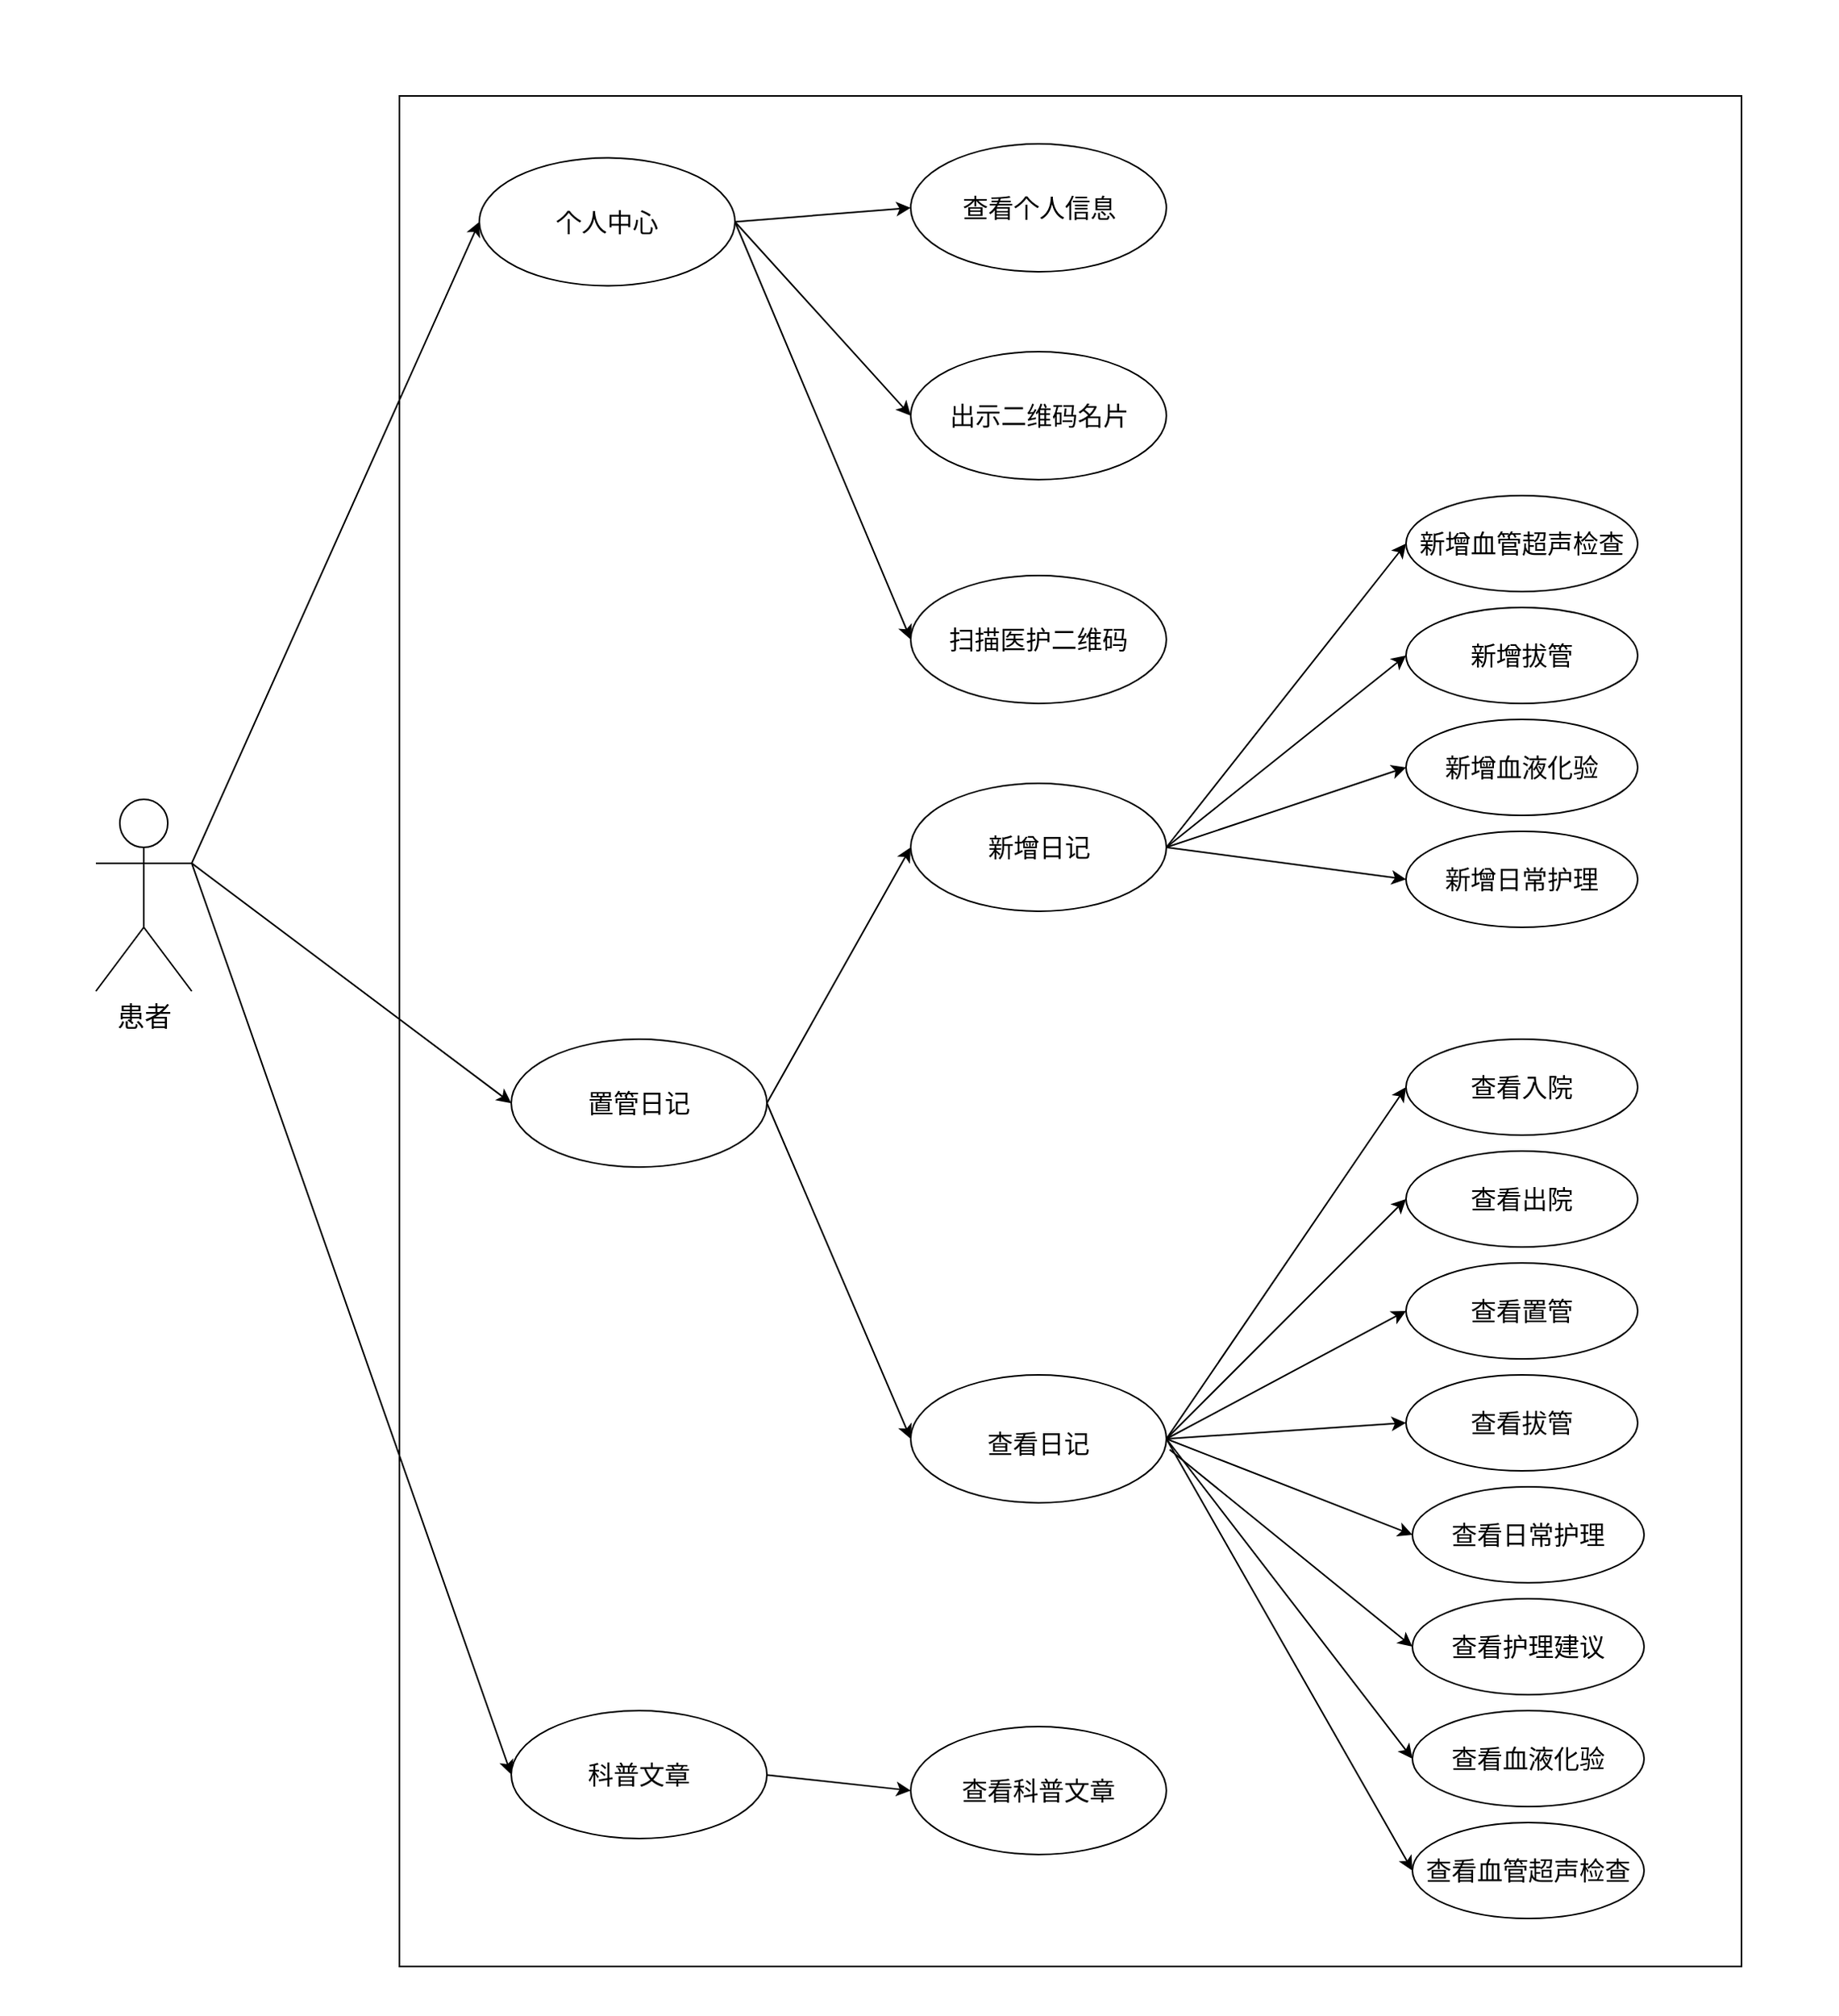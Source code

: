 <mxfile version="24.2.5" type="github">
  <diagram name="第 1 页" id="OYcW2uTUYdhTHn-6jK9l">
    <mxGraphModel dx="1805" dy="1188" grid="1" gridSize="10" guides="1" tooltips="1" connect="1" arrows="1" fold="1" page="1" pageScale="1" pageWidth="827" pageHeight="1169" math="0" shadow="0">
      <root>
        <mxCell id="0" />
        <mxCell id="1" parent="0" />
        <mxCell id="hH24DwUfG-L9LBzl9QDe-16" value="" style="rounded=0;whiteSpace=wrap;html=1;strokeColor=none;movable=1;resizable=1;rotatable=1;deletable=1;editable=1;locked=0;connectable=1;" parent="1" vertex="1">
          <mxGeometry x="60" y="160" width="1150" height="1260" as="geometry" />
        </mxCell>
        <mxCell id="hH24DwUfG-L9LBzl9QDe-21" value="" style="rounded=0;whiteSpace=wrap;html=1;movable=1;resizable=1;rotatable=1;deletable=1;editable=1;locked=0;connectable=1;" parent="1" vertex="1">
          <mxGeometry x="310" y="220" width="840" height="1170" as="geometry" />
        </mxCell>
        <mxCell id="hH24DwUfG-L9LBzl9QDe-2" value="患者" style="shape=umlActor;verticalLabelPosition=bottom;verticalAlign=top;html=1;outlineConnect=0;fontSize=17;" parent="1" vertex="1">
          <mxGeometry x="120" y="660" width="60" height="120" as="geometry" />
        </mxCell>
        <mxCell id="hH24DwUfG-L9LBzl9QDe-3" value="" style="endArrow=classic;html=1;rounded=0;exitX=1;exitY=0.333;exitDx=0;exitDy=0;exitPerimeter=0;entryX=0;entryY=0.5;entryDx=0;entryDy=0;" parent="1" source="hH24DwUfG-L9LBzl9QDe-2" target="hH24DwUfG-L9LBzl9QDe-6" edge="1">
          <mxGeometry width="50" height="50" relative="1" as="geometry">
            <mxPoint x="360" y="610" as="sourcePoint" />
            <mxPoint x="410" y="560" as="targetPoint" />
          </mxGeometry>
        </mxCell>
        <mxCell id="hH24DwUfG-L9LBzl9QDe-5" value="" style="group" parent="1" vertex="1" connectable="0">
          <mxGeometry x="380" y="810" width="160" height="80" as="geometry" />
        </mxCell>
        <mxCell id="3BRyoLbbDai9Dq2WdyD8-3" value="" style="group" vertex="1" connectable="0" parent="hH24DwUfG-L9LBzl9QDe-5">
          <mxGeometry width="160" height="80" as="geometry" />
        </mxCell>
        <mxCell id="hH24DwUfG-L9LBzl9QDe-6" value="" style="ellipse;whiteSpace=wrap;html=1;" parent="3BRyoLbbDai9Dq2WdyD8-3" vertex="1">
          <mxGeometry width="160" height="80" as="geometry" />
        </mxCell>
        <mxCell id="hH24DwUfG-L9LBzl9QDe-7" value="&lt;span style=&quot;font-size: 16px;&quot;&gt;置管日记&lt;/span&gt;" style="text;html=1;align=center;verticalAlign=middle;whiteSpace=wrap;rounded=0;" parent="3BRyoLbbDai9Dq2WdyD8-3" vertex="1">
          <mxGeometry x="35" y="25" width="90" height="30" as="geometry" />
        </mxCell>
        <mxCell id="hH24DwUfG-L9LBzl9QDe-17" value="" style="endArrow=classic;html=1;rounded=0;exitX=1;exitY=0.5;exitDx=0;exitDy=0;entryX=0;entryY=0.5;entryDx=0;entryDy=0;" parent="1" source="hH24DwUfG-L9LBzl9QDe-6" target="hH24DwUfG-L9LBzl9QDe-19" edge="1">
          <mxGeometry width="50" height="50" relative="1" as="geometry">
            <mxPoint x="610" y="430" as="sourcePoint" />
            <mxPoint x="760" y="380" as="targetPoint" />
          </mxGeometry>
        </mxCell>
        <mxCell id="hH24DwUfG-L9LBzl9QDe-18" value="" style="group" parent="1" vertex="1" connectable="0">
          <mxGeometry x="630" y="650" width="160" height="80" as="geometry" />
        </mxCell>
        <mxCell id="hH24DwUfG-L9LBzl9QDe-19" value="" style="ellipse;whiteSpace=wrap;html=1;" parent="hH24DwUfG-L9LBzl9QDe-18" vertex="1">
          <mxGeometry width="160" height="80" as="geometry" />
        </mxCell>
        <mxCell id="hH24DwUfG-L9LBzl9QDe-20" value="&lt;span style=&quot;font-size: 16px;&quot;&gt;新增日记&lt;/span&gt;" style="text;html=1;align=center;verticalAlign=middle;whiteSpace=wrap;rounded=0;" parent="hH24DwUfG-L9LBzl9QDe-18" vertex="1">
          <mxGeometry x="27.5" y="25" width="105" height="30" as="geometry" />
        </mxCell>
        <mxCell id="hH24DwUfG-L9LBzl9QDe-27" value="" style="endArrow=classic;html=1;rounded=0;exitX=1;exitY=0.5;exitDx=0;exitDy=0;entryX=0;entryY=0.5;entryDx=0;entryDy=0;" parent="1" source="hH24DwUfG-L9LBzl9QDe-6" target="hH24DwUfG-L9LBzl9QDe-29" edge="1">
          <mxGeometry width="50" height="50" relative="1" as="geometry">
            <mxPoint x="520" y="750" as="sourcePoint" />
            <mxPoint x="430" y="720" as="targetPoint" />
          </mxGeometry>
        </mxCell>
        <mxCell id="hH24DwUfG-L9LBzl9QDe-28" value="" style="group" parent="1" vertex="1" connectable="0">
          <mxGeometry x="630" y="1020" width="160" height="80" as="geometry" />
        </mxCell>
        <mxCell id="hH24DwUfG-L9LBzl9QDe-29" value="" style="ellipse;whiteSpace=wrap;html=1;" parent="hH24DwUfG-L9LBzl9QDe-28" vertex="1">
          <mxGeometry width="160" height="80" as="geometry" />
        </mxCell>
        <mxCell id="hH24DwUfG-L9LBzl9QDe-30" value="&lt;span style=&quot;font-size: 16px;&quot;&gt;查看日记&lt;/span&gt;" style="text;html=1;align=center;verticalAlign=middle;whiteSpace=wrap;rounded=0;" parent="hH24DwUfG-L9LBzl9QDe-28" vertex="1">
          <mxGeometry x="35" y="28" width="90" height="30" as="geometry" />
        </mxCell>
        <mxCell id="hH24DwUfG-L9LBzl9QDe-36" value="" style="endArrow=classic;html=1;rounded=0;exitX=1;exitY=0.5;exitDx=0;exitDy=0;entryX=0;entryY=0.5;entryDx=0;entryDy=0;" parent="1" source="hH24DwUfG-L9LBzl9QDe-19" target="hH24DwUfG-L9LBzl9QDe-38" edge="1">
          <mxGeometry width="50" height="50" relative="1" as="geometry">
            <mxPoint x="775" y="740" as="sourcePoint" />
            <mxPoint x="1015" y="510" as="targetPoint" />
          </mxGeometry>
        </mxCell>
        <mxCell id="hH24DwUfG-L9LBzl9QDe-37" value="" style="group" parent="1" vertex="1" connectable="0">
          <mxGeometry x="940" y="470" width="145" height="60" as="geometry" />
        </mxCell>
        <mxCell id="hH24DwUfG-L9LBzl9QDe-38" value="" style="ellipse;whiteSpace=wrap;html=1;" parent="hH24DwUfG-L9LBzl9QDe-37" vertex="1">
          <mxGeometry width="145" height="60" as="geometry" />
        </mxCell>
        <mxCell id="hH24DwUfG-L9LBzl9QDe-39" value="&lt;span style=&quot;font-size: 16px;&quot;&gt;新增血管超声检查&lt;/span&gt;" style="text;html=1;align=center;verticalAlign=middle;whiteSpace=wrap;rounded=0;" parent="hH24DwUfG-L9LBzl9QDe-37" vertex="1">
          <mxGeometry x="7.02" y="18.75" width="130.96" height="22.5" as="geometry" />
        </mxCell>
        <mxCell id="hH24DwUfG-L9LBzl9QDe-64" value="" style="endArrow=classic;html=1;rounded=0;entryX=0;entryY=0.5;entryDx=0;entryDy=0;exitX=1;exitY=0.5;exitDx=0;exitDy=0;" parent="1" source="hH24DwUfG-L9LBzl9QDe-19" target="hH24DwUfG-L9LBzl9QDe-66" edge="1">
          <mxGeometry width="50" height="50" relative="1" as="geometry">
            <mxPoint x="855" y="690" as="sourcePoint" />
            <mxPoint x="1090" y="610" as="targetPoint" />
          </mxGeometry>
        </mxCell>
        <mxCell id="hH24DwUfG-L9LBzl9QDe-65" value="" style="group" parent="1" vertex="1" connectable="0">
          <mxGeometry x="940" y="540" width="145" height="60" as="geometry" />
        </mxCell>
        <mxCell id="hH24DwUfG-L9LBzl9QDe-66" value="" style="ellipse;whiteSpace=wrap;html=1;" parent="hH24DwUfG-L9LBzl9QDe-65" vertex="1">
          <mxGeometry width="145" height="60" as="geometry" />
        </mxCell>
        <mxCell id="hH24DwUfG-L9LBzl9QDe-67" value="&lt;span style=&quot;font-size: 16px;&quot;&gt;新增拔管&lt;/span&gt;" style="text;html=1;align=center;verticalAlign=middle;whiteSpace=wrap;rounded=0;" parent="hH24DwUfG-L9LBzl9QDe-65" vertex="1">
          <mxGeometry x="7.02" y="18.75" width="130.96" height="22.5" as="geometry" />
        </mxCell>
        <mxCell id="hH24DwUfG-L9LBzl9QDe-68" value="" style="endArrow=classic;html=1;rounded=0;exitX=1;exitY=0.5;exitDx=0;exitDy=0;entryX=0;entryY=0.5;entryDx=0;entryDy=0;" parent="1" source="hH24DwUfG-L9LBzl9QDe-19" target="hH24DwUfG-L9LBzl9QDe-70" edge="1">
          <mxGeometry width="50" height="50" relative="1" as="geometry">
            <mxPoint x="765.0" y="710" as="sourcePoint" />
            <mxPoint x="1020" y="650" as="targetPoint" />
          </mxGeometry>
        </mxCell>
        <mxCell id="hH24DwUfG-L9LBzl9QDe-69" value="" style="group" parent="1" vertex="1" connectable="0">
          <mxGeometry x="940" y="610" width="145" height="60" as="geometry" />
        </mxCell>
        <mxCell id="hH24DwUfG-L9LBzl9QDe-70" value="" style="ellipse;whiteSpace=wrap;html=1;" parent="hH24DwUfG-L9LBzl9QDe-69" vertex="1">
          <mxGeometry width="145" height="60" as="geometry" />
        </mxCell>
        <mxCell id="hH24DwUfG-L9LBzl9QDe-71" value="&lt;span style=&quot;font-size: 16px;&quot;&gt;新增血液化验&lt;/span&gt;" style="text;html=1;align=center;verticalAlign=middle;whiteSpace=wrap;rounded=0;" parent="hH24DwUfG-L9LBzl9QDe-69" vertex="1">
          <mxGeometry x="7.02" y="18.75" width="130.96" height="22.5" as="geometry" />
        </mxCell>
        <mxCell id="hH24DwUfG-L9LBzl9QDe-72" value="" style="endArrow=classic;html=1;rounded=0;exitX=1;exitY=0.5;exitDx=0;exitDy=0;entryX=0;entryY=0.5;entryDx=0;entryDy=0;" parent="1" source="hH24DwUfG-L9LBzl9QDe-19" target="hH24DwUfG-L9LBzl9QDe-74" edge="1">
          <mxGeometry width="50" height="50" relative="1" as="geometry">
            <mxPoint x="790" y="650" as="sourcePoint" />
            <mxPoint x="1030" y="710" as="targetPoint" />
          </mxGeometry>
        </mxCell>
        <mxCell id="hH24DwUfG-L9LBzl9QDe-73" value="" style="group" parent="1" vertex="1" connectable="0">
          <mxGeometry x="940" y="680" width="145" height="60" as="geometry" />
        </mxCell>
        <mxCell id="hH24DwUfG-L9LBzl9QDe-74" value="" style="ellipse;whiteSpace=wrap;html=1;" parent="hH24DwUfG-L9LBzl9QDe-73" vertex="1">
          <mxGeometry width="145" height="60" as="geometry" />
        </mxCell>
        <mxCell id="hH24DwUfG-L9LBzl9QDe-75" value="&lt;span style=&quot;font-size: 16px;&quot;&gt;新增日常护理&lt;/span&gt;" style="text;html=1;align=center;verticalAlign=middle;whiteSpace=wrap;rounded=0;" parent="hH24DwUfG-L9LBzl9QDe-73" vertex="1">
          <mxGeometry x="7.02" y="18.75" width="130.96" height="22.5" as="geometry" />
        </mxCell>
        <mxCell id="hH24DwUfG-L9LBzl9QDe-76" value="" style="endArrow=classic;html=1;rounded=0;exitX=1;exitY=0.5;exitDx=0;exitDy=0;entryX=0;entryY=0.5;entryDx=0;entryDy=0;" parent="1" source="hH24DwUfG-L9LBzl9QDe-29" target="hH24DwUfG-L9LBzl9QDe-78" edge="1">
          <mxGeometry width="50" height="50" relative="1" as="geometry">
            <mxPoint x="840" y="820" as="sourcePoint" />
            <mxPoint x="1075" y="740" as="targetPoint" />
          </mxGeometry>
        </mxCell>
        <mxCell id="hH24DwUfG-L9LBzl9QDe-77" value="" style="group" parent="1" vertex="1" connectable="0">
          <mxGeometry x="940" y="810" width="145" height="60" as="geometry" />
        </mxCell>
        <mxCell id="hH24DwUfG-L9LBzl9QDe-78" value="" style="ellipse;whiteSpace=wrap;html=1;" parent="hH24DwUfG-L9LBzl9QDe-77" vertex="1">
          <mxGeometry width="145" height="60" as="geometry" />
        </mxCell>
        <mxCell id="hH24DwUfG-L9LBzl9QDe-79" value="&lt;span style=&quot;font-size: 16px;&quot;&gt;查看入院&lt;/span&gt;" style="text;html=1;align=center;verticalAlign=middle;whiteSpace=wrap;rounded=0;" parent="hH24DwUfG-L9LBzl9QDe-77" vertex="1">
          <mxGeometry x="7.02" y="18.75" width="130.96" height="22.5" as="geometry" />
        </mxCell>
        <mxCell id="hH24DwUfG-L9LBzl9QDe-80" value="" style="endArrow=classic;html=1;rounded=0;entryX=0;entryY=0.5;entryDx=0;entryDy=0;exitX=1;exitY=0.5;exitDx=0;exitDy=0;" parent="1" source="hH24DwUfG-L9LBzl9QDe-29" target="hH24DwUfG-L9LBzl9QDe-82" edge="1">
          <mxGeometry width="50" height="50" relative="1" as="geometry">
            <mxPoint x="840" y="820" as="sourcePoint" />
            <mxPoint x="1150" y="840" as="targetPoint" />
          </mxGeometry>
        </mxCell>
        <mxCell id="hH24DwUfG-L9LBzl9QDe-81" value="" style="group" parent="1" vertex="1" connectable="0">
          <mxGeometry x="940" y="880" width="145" height="60" as="geometry" />
        </mxCell>
        <mxCell id="hH24DwUfG-L9LBzl9QDe-82" value="" style="ellipse;whiteSpace=wrap;html=1;" parent="hH24DwUfG-L9LBzl9QDe-81" vertex="1">
          <mxGeometry width="145" height="60" as="geometry" />
        </mxCell>
        <mxCell id="hH24DwUfG-L9LBzl9QDe-83" value="&lt;span style=&quot;font-size: 16px;&quot;&gt;查看出院&lt;/span&gt;" style="text;html=1;align=center;verticalAlign=middle;whiteSpace=wrap;rounded=0;" parent="hH24DwUfG-L9LBzl9QDe-81" vertex="1">
          <mxGeometry x="7.02" y="18.75" width="130.96" height="22.5" as="geometry" />
        </mxCell>
        <mxCell id="hH24DwUfG-L9LBzl9QDe-84" value="" style="endArrow=classic;html=1;rounded=0;entryX=0;entryY=0.5;entryDx=0;entryDy=0;exitX=1;exitY=0.5;exitDx=0;exitDy=0;" parent="1" source="hH24DwUfG-L9LBzl9QDe-29" target="hH24DwUfG-L9LBzl9QDe-86" edge="1">
          <mxGeometry width="50" height="50" relative="1" as="geometry">
            <mxPoint x="820" y="660" as="sourcePoint" />
            <mxPoint x="1080" y="880" as="targetPoint" />
          </mxGeometry>
        </mxCell>
        <mxCell id="hH24DwUfG-L9LBzl9QDe-85" value="" style="group" parent="1" vertex="1" connectable="0">
          <mxGeometry x="940" y="950" width="145" height="60" as="geometry" />
        </mxCell>
        <mxCell id="hH24DwUfG-L9LBzl9QDe-86" value="" style="ellipse;whiteSpace=wrap;html=1;" parent="hH24DwUfG-L9LBzl9QDe-85" vertex="1">
          <mxGeometry width="145" height="60" as="geometry" />
        </mxCell>
        <mxCell id="hH24DwUfG-L9LBzl9QDe-87" value="&lt;span style=&quot;font-size: 16px;&quot;&gt;查看置管&lt;/span&gt;" style="text;html=1;align=center;verticalAlign=middle;whiteSpace=wrap;rounded=0;" parent="hH24DwUfG-L9LBzl9QDe-85" vertex="1">
          <mxGeometry x="7.02" y="18.75" width="130.96" height="22.5" as="geometry" />
        </mxCell>
        <mxCell id="hH24DwUfG-L9LBzl9QDe-88" value="" style="endArrow=classic;html=1;rounded=0;exitX=1;exitY=0.5;exitDx=0;exitDy=0;entryX=0;entryY=0.5;entryDx=0;entryDy=0;" parent="1" source="hH24DwUfG-L9LBzl9QDe-29" target="hH24DwUfG-L9LBzl9QDe-90" edge="1">
          <mxGeometry width="50" height="50" relative="1" as="geometry">
            <mxPoint x="840" y="820" as="sourcePoint" />
            <mxPoint x="1090" y="940" as="targetPoint" />
          </mxGeometry>
        </mxCell>
        <mxCell id="hH24DwUfG-L9LBzl9QDe-89" value="" style="group" parent="1" vertex="1" connectable="0">
          <mxGeometry x="940" y="1020" width="145" height="60" as="geometry" />
        </mxCell>
        <mxCell id="hH24DwUfG-L9LBzl9QDe-90" value="" style="ellipse;whiteSpace=wrap;html=1;" parent="hH24DwUfG-L9LBzl9QDe-89" vertex="1">
          <mxGeometry width="145" height="60" as="geometry" />
        </mxCell>
        <mxCell id="hH24DwUfG-L9LBzl9QDe-91" value="&lt;span style=&quot;font-size: 16px;&quot;&gt;查看拔管&lt;/span&gt;" style="text;html=1;align=center;verticalAlign=middle;whiteSpace=wrap;rounded=0;" parent="hH24DwUfG-L9LBzl9QDe-89" vertex="1">
          <mxGeometry x="7.02" y="18.75" width="130.96" height="22.5" as="geometry" />
        </mxCell>
        <mxCell id="hH24DwUfG-L9LBzl9QDe-124" value="" style="endArrow=classic;html=1;rounded=0;exitX=1;exitY=0.5;exitDx=0;exitDy=0;entryX=0;entryY=0.5;entryDx=0;entryDy=0;" parent="1" source="hH24DwUfG-L9LBzl9QDe-29" target="hH24DwUfG-L9LBzl9QDe-126" edge="1">
          <mxGeometry width="50" height="50" relative="1" as="geometry">
            <mxPoint x="819" y="940" as="sourcePoint" />
            <mxPoint x="1079" y="1020" as="targetPoint" />
          </mxGeometry>
        </mxCell>
        <mxCell id="hH24DwUfG-L9LBzl9QDe-125" value="" style="group" parent="1" vertex="1" connectable="0">
          <mxGeometry x="944" y="1090" width="145" height="60" as="geometry" />
        </mxCell>
        <mxCell id="hH24DwUfG-L9LBzl9QDe-126" value="" style="ellipse;whiteSpace=wrap;html=1;" parent="hH24DwUfG-L9LBzl9QDe-125" vertex="1">
          <mxGeometry width="145" height="60" as="geometry" />
        </mxCell>
        <mxCell id="hH24DwUfG-L9LBzl9QDe-127" value="&lt;span style=&quot;font-size: 16px;&quot;&gt;查看日常护理&lt;/span&gt;" style="text;html=1;align=center;verticalAlign=middle;whiteSpace=wrap;rounded=0;" parent="hH24DwUfG-L9LBzl9QDe-125" vertex="1">
          <mxGeometry x="7.02" y="18.75" width="130.96" height="22.5" as="geometry" />
        </mxCell>
        <mxCell id="hH24DwUfG-L9LBzl9QDe-128" value="" style="endArrow=classic;html=1;rounded=0;entryX=0;entryY=0.5;entryDx=0;entryDy=0;exitX=1.013;exitY=0.584;exitDx=0;exitDy=0;exitPerimeter=0;" parent="1" source="hH24DwUfG-L9LBzl9QDe-29" target="hH24DwUfG-L9LBzl9QDe-130" edge="1">
          <mxGeometry width="50" height="50" relative="1" as="geometry">
            <mxPoint x="819" y="940" as="sourcePoint" />
            <mxPoint x="1154" y="1120" as="targetPoint" />
          </mxGeometry>
        </mxCell>
        <mxCell id="hH24DwUfG-L9LBzl9QDe-129" value="" style="group" parent="1" vertex="1" connectable="0">
          <mxGeometry x="944" y="1160" width="145" height="60" as="geometry" />
        </mxCell>
        <mxCell id="hH24DwUfG-L9LBzl9QDe-130" value="" style="ellipse;whiteSpace=wrap;html=1;" parent="hH24DwUfG-L9LBzl9QDe-129" vertex="1">
          <mxGeometry width="145" height="60" as="geometry" />
        </mxCell>
        <mxCell id="hH24DwUfG-L9LBzl9QDe-131" value="&lt;span style=&quot;font-size: 16px;&quot;&gt;查看护理建议&lt;/span&gt;" style="text;html=1;align=center;verticalAlign=middle;whiteSpace=wrap;rounded=0;" parent="hH24DwUfG-L9LBzl9QDe-129" vertex="1">
          <mxGeometry x="7.02" y="18.75" width="130.96" height="22.5" as="geometry" />
        </mxCell>
        <mxCell id="hH24DwUfG-L9LBzl9QDe-132" value="" style="endArrow=classic;html=1;rounded=0;entryX=0;entryY=0.5;entryDx=0;entryDy=0;exitX=1;exitY=0.5;exitDx=0;exitDy=0;" parent="1" source="hH24DwUfG-L9LBzl9QDe-29" target="hH24DwUfG-L9LBzl9QDe-134" edge="1">
          <mxGeometry width="50" height="50" relative="1" as="geometry">
            <mxPoint x="819" y="940" as="sourcePoint" />
            <mxPoint x="1084" y="1160" as="targetPoint" />
          </mxGeometry>
        </mxCell>
        <mxCell id="hH24DwUfG-L9LBzl9QDe-133" value="" style="group" parent="1" vertex="1" connectable="0">
          <mxGeometry x="944" y="1230" width="145" height="60" as="geometry" />
        </mxCell>
        <mxCell id="hH24DwUfG-L9LBzl9QDe-134" value="" style="ellipse;whiteSpace=wrap;html=1;" parent="hH24DwUfG-L9LBzl9QDe-133" vertex="1">
          <mxGeometry width="145" height="60" as="geometry" />
        </mxCell>
        <mxCell id="hH24DwUfG-L9LBzl9QDe-135" value="&lt;span style=&quot;font-size: 16px;&quot;&gt;查看血液化验&lt;/span&gt;" style="text;html=1;align=center;verticalAlign=middle;whiteSpace=wrap;rounded=0;" parent="hH24DwUfG-L9LBzl9QDe-133" vertex="1">
          <mxGeometry x="7.02" y="18.75" width="130.96" height="22.5" as="geometry" />
        </mxCell>
        <mxCell id="hH24DwUfG-L9LBzl9QDe-136" value="" style="endArrow=classic;html=1;rounded=0;exitX=1;exitY=0.5;exitDx=0;exitDy=0;entryX=0;entryY=0.5;entryDx=0;entryDy=0;" parent="1" source="hH24DwUfG-L9LBzl9QDe-29" target="hH24DwUfG-L9LBzl9QDe-138" edge="1">
          <mxGeometry width="50" height="50" relative="1" as="geometry">
            <mxPoint x="819" y="940" as="sourcePoint" />
            <mxPoint x="1094" y="1220" as="targetPoint" />
          </mxGeometry>
        </mxCell>
        <mxCell id="hH24DwUfG-L9LBzl9QDe-137" value="" style="group" parent="1" vertex="1" connectable="0">
          <mxGeometry x="944" y="1300" width="145" height="60" as="geometry" />
        </mxCell>
        <mxCell id="hH24DwUfG-L9LBzl9QDe-138" value="" style="ellipse;whiteSpace=wrap;html=1;" parent="hH24DwUfG-L9LBzl9QDe-137" vertex="1">
          <mxGeometry width="145" height="60" as="geometry" />
        </mxCell>
        <mxCell id="hH24DwUfG-L9LBzl9QDe-139" value="&lt;span style=&quot;font-size: 16px;&quot;&gt;查看血管超声检查&lt;/span&gt;" style="text;html=1;align=center;verticalAlign=middle;whiteSpace=wrap;rounded=0;" parent="hH24DwUfG-L9LBzl9QDe-137" vertex="1">
          <mxGeometry x="7.02" y="18.75" width="130.96" height="22.5" as="geometry" />
        </mxCell>
        <mxCell id="3BRyoLbbDai9Dq2WdyD8-12" value="" style="group" vertex="1" connectable="0" parent="1">
          <mxGeometry x="380" y="1230" width="160" height="80" as="geometry" />
        </mxCell>
        <mxCell id="3BRyoLbbDai9Dq2WdyD8-13" value="" style="group" vertex="1" connectable="0" parent="3BRyoLbbDai9Dq2WdyD8-12">
          <mxGeometry width="160" height="80" as="geometry" />
        </mxCell>
        <mxCell id="3BRyoLbbDai9Dq2WdyD8-14" value="" style="ellipse;whiteSpace=wrap;html=1;" vertex="1" parent="3BRyoLbbDai9Dq2WdyD8-13">
          <mxGeometry width="160" height="80" as="geometry" />
        </mxCell>
        <mxCell id="3BRyoLbbDai9Dq2WdyD8-15" value="&lt;span style=&quot;font-size: 16px;&quot;&gt;科普文章&lt;/span&gt;" style="text;html=1;align=center;verticalAlign=middle;whiteSpace=wrap;rounded=0;" vertex="1" parent="3BRyoLbbDai9Dq2WdyD8-13">
          <mxGeometry x="35" y="25" width="90" height="30" as="geometry" />
        </mxCell>
        <mxCell id="3BRyoLbbDai9Dq2WdyD8-16" value="" style="group" vertex="1" connectable="0" parent="1">
          <mxGeometry x="360" y="258.75" width="160" height="80" as="geometry" />
        </mxCell>
        <mxCell id="3BRyoLbbDai9Dq2WdyD8-17" value="" style="group" vertex="1" connectable="0" parent="3BRyoLbbDai9Dq2WdyD8-16">
          <mxGeometry width="160" height="80" as="geometry" />
        </mxCell>
        <mxCell id="3BRyoLbbDai9Dq2WdyD8-18" value="" style="ellipse;whiteSpace=wrap;html=1;" vertex="1" parent="3BRyoLbbDai9Dq2WdyD8-17">
          <mxGeometry width="160" height="80" as="geometry" />
        </mxCell>
        <mxCell id="3BRyoLbbDai9Dq2WdyD8-19" value="&lt;span style=&quot;font-size: 16px;&quot;&gt;个人中心&lt;/span&gt;" style="text;html=1;align=center;verticalAlign=middle;whiteSpace=wrap;rounded=0;" vertex="1" parent="3BRyoLbbDai9Dq2WdyD8-17">
          <mxGeometry x="35" y="25" width="90" height="30" as="geometry" />
        </mxCell>
        <mxCell id="3BRyoLbbDai9Dq2WdyD8-24" value="" style="endArrow=classic;html=1;rounded=0;exitX=1;exitY=0.333;exitDx=0;exitDy=0;exitPerimeter=0;entryX=0;entryY=0.5;entryDx=0;entryDy=0;" edge="1" parent="1" source="hH24DwUfG-L9LBzl9QDe-2" target="3BRyoLbbDai9Dq2WdyD8-18">
          <mxGeometry width="50" height="50" relative="1" as="geometry">
            <mxPoint x="270" y="620" as="sourcePoint" />
            <mxPoint x="370" y="620" as="targetPoint" />
          </mxGeometry>
        </mxCell>
        <mxCell id="3BRyoLbbDai9Dq2WdyD8-25" value="" style="endArrow=classic;html=1;rounded=0;exitX=1;exitY=0.333;exitDx=0;exitDy=0;exitPerimeter=0;entryX=0;entryY=0.5;entryDx=0;entryDy=0;" edge="1" parent="1" source="hH24DwUfG-L9LBzl9QDe-2" target="3BRyoLbbDai9Dq2WdyD8-14">
          <mxGeometry width="50" height="50" relative="1" as="geometry">
            <mxPoint x="280" y="630" as="sourcePoint" />
            <mxPoint x="380" y="630" as="targetPoint" />
          </mxGeometry>
        </mxCell>
        <mxCell id="3BRyoLbbDai9Dq2WdyD8-27" value="" style="group" vertex="1" connectable="0" parent="1">
          <mxGeometry x="630" y="250" width="160" height="80" as="geometry" />
        </mxCell>
        <mxCell id="3BRyoLbbDai9Dq2WdyD8-28" value="" style="group" vertex="1" connectable="0" parent="3BRyoLbbDai9Dq2WdyD8-27">
          <mxGeometry width="160" height="80" as="geometry" />
        </mxCell>
        <mxCell id="3BRyoLbbDai9Dq2WdyD8-29" value="" style="ellipse;whiteSpace=wrap;html=1;" vertex="1" parent="3BRyoLbbDai9Dq2WdyD8-28">
          <mxGeometry width="160" height="80" as="geometry" />
        </mxCell>
        <mxCell id="3BRyoLbbDai9Dq2WdyD8-30" value="&lt;span style=&quot;font-size: 16px;&quot;&gt;查看个人信息&lt;/span&gt;" style="text;html=1;align=center;verticalAlign=middle;whiteSpace=wrap;rounded=0;" vertex="1" parent="3BRyoLbbDai9Dq2WdyD8-28">
          <mxGeometry x="27.5" y="25" width="105" height="30" as="geometry" />
        </mxCell>
        <mxCell id="3BRyoLbbDai9Dq2WdyD8-31" value="" style="endArrow=classic;html=1;rounded=0;exitX=1;exitY=0.5;exitDx=0;exitDy=0;entryX=0;entryY=0.5;entryDx=0;entryDy=0;" edge="1" parent="1" target="3BRyoLbbDai9Dq2WdyD8-29" source="3BRyoLbbDai9Dq2WdyD8-18">
          <mxGeometry width="50" height="50" relative="1" as="geometry">
            <mxPoint x="520" y="661.25" as="sourcePoint" />
            <mxPoint x="640" y="591.25" as="targetPoint" />
          </mxGeometry>
        </mxCell>
        <mxCell id="3BRyoLbbDai9Dq2WdyD8-33" value="" style="group" vertex="1" connectable="0" parent="1">
          <mxGeometry x="630" y="380" width="160" height="80" as="geometry" />
        </mxCell>
        <mxCell id="3BRyoLbbDai9Dq2WdyD8-34" value="" style="group" vertex="1" connectable="0" parent="3BRyoLbbDai9Dq2WdyD8-33">
          <mxGeometry width="160" height="80" as="geometry" />
        </mxCell>
        <mxCell id="3BRyoLbbDai9Dq2WdyD8-35" value="" style="ellipse;whiteSpace=wrap;html=1;" vertex="1" parent="3BRyoLbbDai9Dq2WdyD8-34">
          <mxGeometry width="160" height="80" as="geometry" />
        </mxCell>
        <mxCell id="3BRyoLbbDai9Dq2WdyD8-36" value="&lt;span style=&quot;font-size: 16px;&quot;&gt;出示二维码名片&lt;/span&gt;" style="text;html=1;align=center;verticalAlign=middle;whiteSpace=wrap;rounded=0;" vertex="1" parent="3BRyoLbbDai9Dq2WdyD8-34">
          <mxGeometry x="22.5" y="25" width="115" height="30" as="geometry" />
        </mxCell>
        <mxCell id="3BRyoLbbDai9Dq2WdyD8-37" value="" style="endArrow=classic;html=1;rounded=0;exitX=1;exitY=0.5;exitDx=0;exitDy=0;entryX=0;entryY=0.5;entryDx=0;entryDy=0;" edge="1" parent="1" target="3BRyoLbbDai9Dq2WdyD8-35" source="3BRyoLbbDai9Dq2WdyD8-18">
          <mxGeometry width="50" height="50" relative="1" as="geometry">
            <mxPoint x="530" y="309" as="sourcePoint" />
            <mxPoint x="650" y="601.25" as="targetPoint" />
          </mxGeometry>
        </mxCell>
        <mxCell id="3BRyoLbbDai9Dq2WdyD8-38" value="" style="group" vertex="1" connectable="0" parent="1">
          <mxGeometry x="630" y="520" width="160" height="80" as="geometry" />
        </mxCell>
        <mxCell id="3BRyoLbbDai9Dq2WdyD8-39" value="" style="group" vertex="1" connectable="0" parent="3BRyoLbbDai9Dq2WdyD8-38">
          <mxGeometry width="160" height="80" as="geometry" />
        </mxCell>
        <mxCell id="3BRyoLbbDai9Dq2WdyD8-40" value="" style="ellipse;whiteSpace=wrap;html=1;" vertex="1" parent="3BRyoLbbDai9Dq2WdyD8-39">
          <mxGeometry width="160" height="80" as="geometry" />
        </mxCell>
        <mxCell id="3BRyoLbbDai9Dq2WdyD8-41" value="&lt;span style=&quot;font-size: 16px;&quot;&gt;扫描医护二维码&lt;/span&gt;" style="text;html=1;align=center;verticalAlign=middle;whiteSpace=wrap;rounded=0;" vertex="1" parent="3BRyoLbbDai9Dq2WdyD8-39">
          <mxGeometry x="20" y="25" width="120" height="30" as="geometry" />
        </mxCell>
        <mxCell id="3BRyoLbbDai9Dq2WdyD8-42" value="" style="endArrow=classic;html=1;rounded=0;exitX=1;exitY=0.5;exitDx=0;exitDy=0;entryX=0;entryY=0.5;entryDx=0;entryDy=0;" edge="1" parent="1" target="3BRyoLbbDai9Dq2WdyD8-40" source="3BRyoLbbDai9Dq2WdyD8-18">
          <mxGeometry width="50" height="50" relative="1" as="geometry">
            <mxPoint x="520" y="529" as="sourcePoint" />
            <mxPoint x="640" y="821.25" as="targetPoint" />
          </mxGeometry>
        </mxCell>
        <mxCell id="3BRyoLbbDai9Dq2WdyD8-52" value="" style="group" vertex="1" connectable="0" parent="1">
          <mxGeometry x="630" y="1240" width="160" height="80" as="geometry" />
        </mxCell>
        <mxCell id="3BRyoLbbDai9Dq2WdyD8-53" value="" style="group" vertex="1" connectable="0" parent="3BRyoLbbDai9Dq2WdyD8-52">
          <mxGeometry width="160" height="80" as="geometry" />
        </mxCell>
        <mxCell id="3BRyoLbbDai9Dq2WdyD8-54" value="" style="ellipse;whiteSpace=wrap;html=1;" vertex="1" parent="3BRyoLbbDai9Dq2WdyD8-53">
          <mxGeometry width="160" height="80" as="geometry" />
        </mxCell>
        <mxCell id="3BRyoLbbDai9Dq2WdyD8-55" value="&lt;span style=&quot;font-size: 16px;&quot;&gt;查看科普文章&lt;/span&gt;" style="text;html=1;align=center;verticalAlign=middle;whiteSpace=wrap;rounded=0;" vertex="1" parent="3BRyoLbbDai9Dq2WdyD8-53">
          <mxGeometry x="25" y="25" width="110" height="30" as="geometry" />
        </mxCell>
        <mxCell id="3BRyoLbbDai9Dq2WdyD8-56" value="" style="endArrow=classic;html=1;rounded=0;exitX=1;exitY=0.5;exitDx=0;exitDy=0;entryX=0;entryY=0.5;entryDx=0;entryDy=0;" edge="1" parent="1" target="3BRyoLbbDai9Dq2WdyD8-54">
          <mxGeometry width="50" height="50" relative="1" as="geometry">
            <mxPoint x="540" y="1270.25" as="sourcePoint" />
            <mxPoint x="660" y="1562.5" as="targetPoint" />
          </mxGeometry>
        </mxCell>
      </root>
    </mxGraphModel>
  </diagram>
</mxfile>
